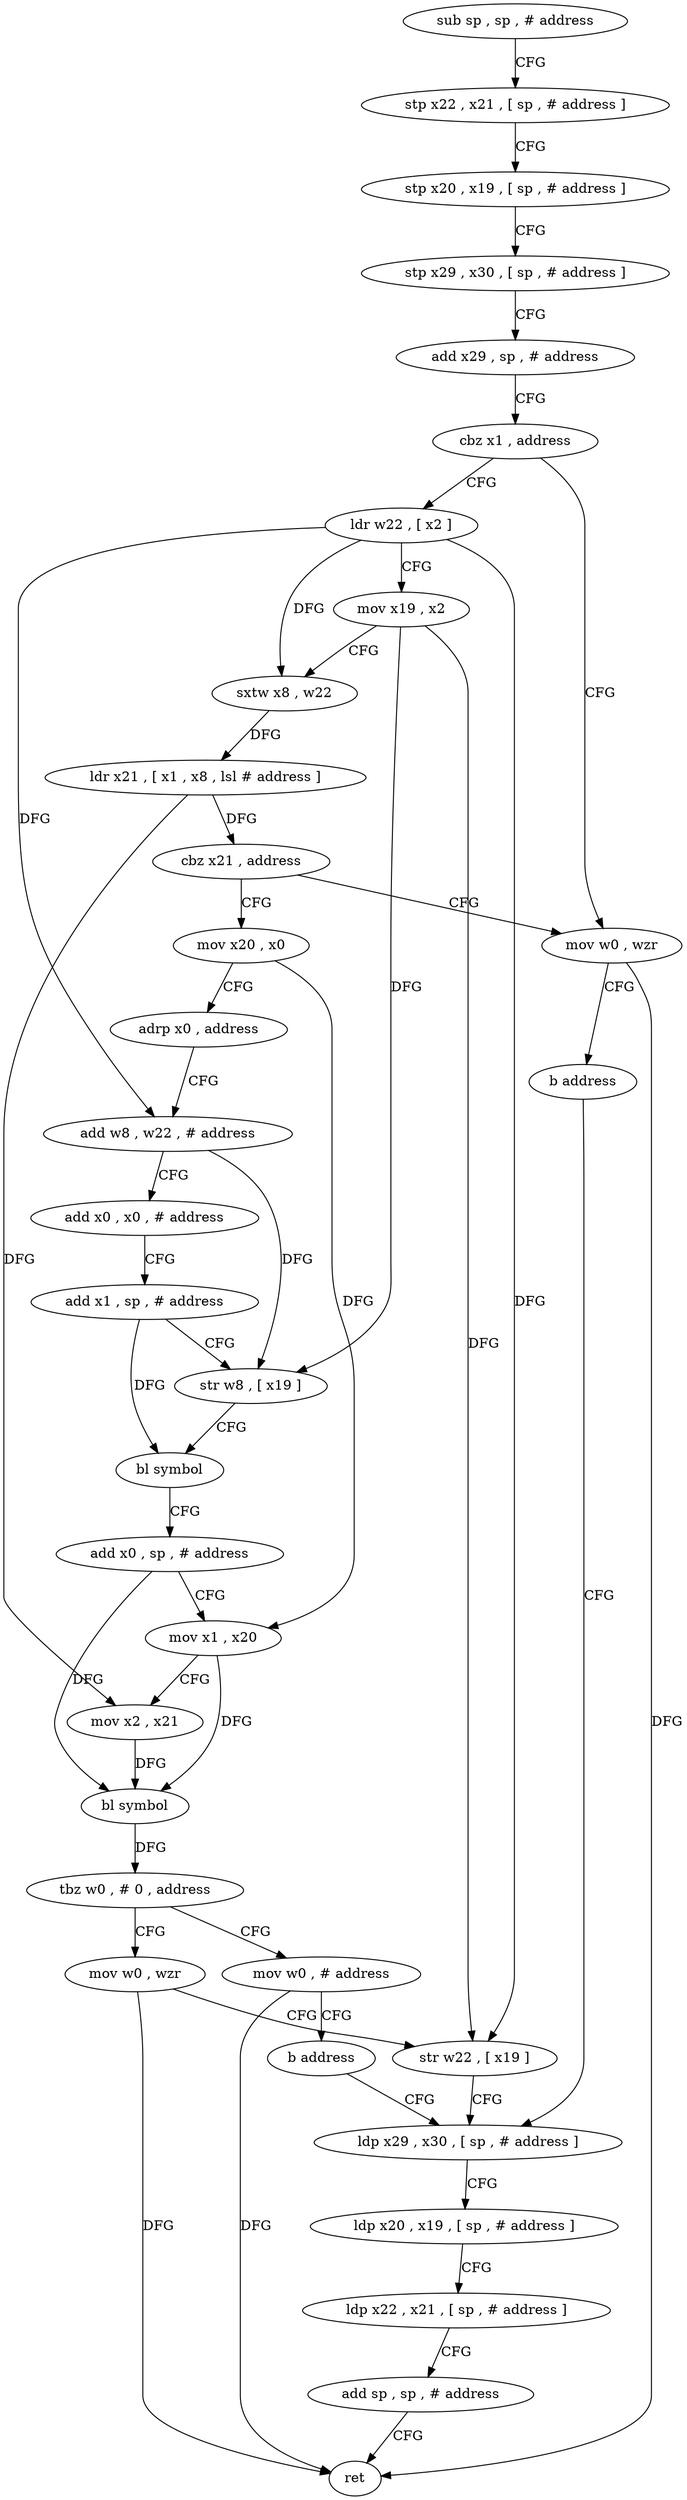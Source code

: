 digraph "func" {
"4253328" [label = "sub sp , sp , # address" ]
"4253332" [label = "stp x22 , x21 , [ sp , # address ]" ]
"4253336" [label = "stp x20 , x19 , [ sp , # address ]" ]
"4253340" [label = "stp x29 , x30 , [ sp , # address ]" ]
"4253344" [label = "add x29 , sp , # address" ]
"4253348" [label = "cbz x1 , address" ]
"4253428" [label = "mov w0 , wzr" ]
"4253352" [label = "ldr w22 , [ x2 ]" ]
"4253432" [label = "b address" ]
"4253444" [label = "ldp x29 , x30 , [ sp , # address ]" ]
"4253356" [label = "mov x19 , x2" ]
"4253360" [label = "sxtw x8 , w22" ]
"4253364" [label = "ldr x21 , [ x1 , x8 , lsl # address ]" ]
"4253368" [label = "cbz x21 , address" ]
"4253372" [label = "mov x20 , x0" ]
"4253448" [label = "ldp x20 , x19 , [ sp , # address ]" ]
"4253452" [label = "ldp x22 , x21 , [ sp , # address ]" ]
"4253456" [label = "add sp , sp , # address" ]
"4253460" [label = "ret" ]
"4253376" [label = "adrp x0 , address" ]
"4253380" [label = "add w8 , w22 , # address" ]
"4253384" [label = "add x0 , x0 , # address" ]
"4253388" [label = "add x1 , sp , # address" ]
"4253392" [label = "str w8 , [ x19 ]" ]
"4253396" [label = "bl symbol" ]
"4253400" [label = "add x0 , sp , # address" ]
"4253404" [label = "mov x1 , x20" ]
"4253408" [label = "mov x2 , x21" ]
"4253412" [label = "bl symbol" ]
"4253416" [label = "tbz w0 , # 0 , address" ]
"4253436" [label = "mov w0 , wzr" ]
"4253420" [label = "mov w0 , # address" ]
"4253440" [label = "str w22 , [ x19 ]" ]
"4253424" [label = "b address" ]
"4253328" -> "4253332" [ label = "CFG" ]
"4253332" -> "4253336" [ label = "CFG" ]
"4253336" -> "4253340" [ label = "CFG" ]
"4253340" -> "4253344" [ label = "CFG" ]
"4253344" -> "4253348" [ label = "CFG" ]
"4253348" -> "4253428" [ label = "CFG" ]
"4253348" -> "4253352" [ label = "CFG" ]
"4253428" -> "4253432" [ label = "CFG" ]
"4253428" -> "4253460" [ label = "DFG" ]
"4253352" -> "4253356" [ label = "CFG" ]
"4253352" -> "4253360" [ label = "DFG" ]
"4253352" -> "4253380" [ label = "DFG" ]
"4253352" -> "4253440" [ label = "DFG" ]
"4253432" -> "4253444" [ label = "CFG" ]
"4253444" -> "4253448" [ label = "CFG" ]
"4253356" -> "4253360" [ label = "CFG" ]
"4253356" -> "4253392" [ label = "DFG" ]
"4253356" -> "4253440" [ label = "DFG" ]
"4253360" -> "4253364" [ label = "DFG" ]
"4253364" -> "4253368" [ label = "DFG" ]
"4253364" -> "4253408" [ label = "DFG" ]
"4253368" -> "4253428" [ label = "CFG" ]
"4253368" -> "4253372" [ label = "CFG" ]
"4253372" -> "4253376" [ label = "CFG" ]
"4253372" -> "4253404" [ label = "DFG" ]
"4253448" -> "4253452" [ label = "CFG" ]
"4253452" -> "4253456" [ label = "CFG" ]
"4253456" -> "4253460" [ label = "CFG" ]
"4253376" -> "4253380" [ label = "CFG" ]
"4253380" -> "4253384" [ label = "CFG" ]
"4253380" -> "4253392" [ label = "DFG" ]
"4253384" -> "4253388" [ label = "CFG" ]
"4253388" -> "4253392" [ label = "CFG" ]
"4253388" -> "4253396" [ label = "DFG" ]
"4253392" -> "4253396" [ label = "CFG" ]
"4253396" -> "4253400" [ label = "CFG" ]
"4253400" -> "4253404" [ label = "CFG" ]
"4253400" -> "4253412" [ label = "DFG" ]
"4253404" -> "4253408" [ label = "CFG" ]
"4253404" -> "4253412" [ label = "DFG" ]
"4253408" -> "4253412" [ label = "DFG" ]
"4253412" -> "4253416" [ label = "DFG" ]
"4253416" -> "4253436" [ label = "CFG" ]
"4253416" -> "4253420" [ label = "CFG" ]
"4253436" -> "4253440" [ label = "CFG" ]
"4253436" -> "4253460" [ label = "DFG" ]
"4253420" -> "4253424" [ label = "CFG" ]
"4253420" -> "4253460" [ label = "DFG" ]
"4253440" -> "4253444" [ label = "CFG" ]
"4253424" -> "4253444" [ label = "CFG" ]
}
